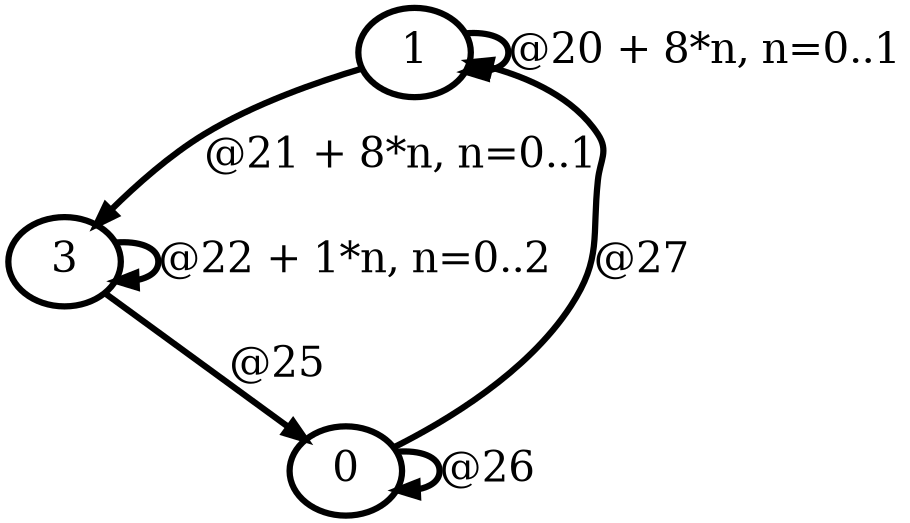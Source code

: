 digraph G {
        node [style=rounded, penwidth=3, fontsize=20, shape=oval];
        "1" -> "1" [label="@20 + 8*n, n=0..1", color=black,arrowsize=1,style=bold,penwidth=3,fontsize=20];
"1" -> "3" [label="@21 + 8*n, n=0..1", color=black,arrowsize=1,style=bold,penwidth=3,fontsize=20];
"3" -> "3" [label="@22 + 1*n, n=0..2", color=black,arrowsize=1,style=bold,penwidth=3,fontsize=20];
"3" -> "0" [label="@25", color=black,arrowsize=1,style=bold,penwidth=3,fontsize=20];
"0" -> "0" [label="@26", color=black,arrowsize=1,style=bold,penwidth=3,fontsize=20];
"0" -> "1" [label="@27", color=black,arrowsize=1,style=bold,penwidth=3,fontsize=20];
}
